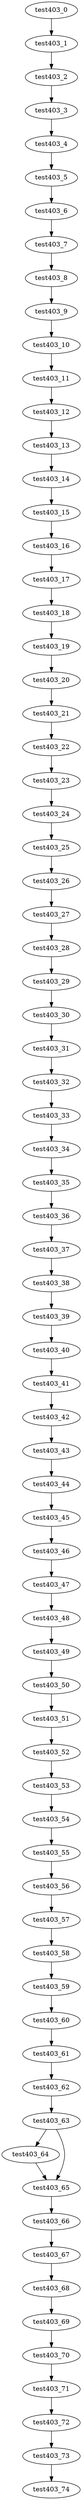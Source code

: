 digraph G {
test403_0->test403_1;
test403_1->test403_2;
test403_2->test403_3;
test403_3->test403_4;
test403_4->test403_5;
test403_5->test403_6;
test403_6->test403_7;
test403_7->test403_8;
test403_8->test403_9;
test403_9->test403_10;
test403_10->test403_11;
test403_11->test403_12;
test403_12->test403_13;
test403_13->test403_14;
test403_14->test403_15;
test403_15->test403_16;
test403_16->test403_17;
test403_17->test403_18;
test403_18->test403_19;
test403_19->test403_20;
test403_20->test403_21;
test403_21->test403_22;
test403_22->test403_23;
test403_23->test403_24;
test403_24->test403_25;
test403_25->test403_26;
test403_26->test403_27;
test403_27->test403_28;
test403_28->test403_29;
test403_29->test403_30;
test403_30->test403_31;
test403_31->test403_32;
test403_32->test403_33;
test403_33->test403_34;
test403_34->test403_35;
test403_35->test403_36;
test403_36->test403_37;
test403_37->test403_38;
test403_38->test403_39;
test403_39->test403_40;
test403_40->test403_41;
test403_41->test403_42;
test403_42->test403_43;
test403_43->test403_44;
test403_44->test403_45;
test403_45->test403_46;
test403_46->test403_47;
test403_47->test403_48;
test403_48->test403_49;
test403_49->test403_50;
test403_50->test403_51;
test403_51->test403_52;
test403_52->test403_53;
test403_53->test403_54;
test403_54->test403_55;
test403_55->test403_56;
test403_56->test403_57;
test403_57->test403_58;
test403_58->test403_59;
test403_59->test403_60;
test403_60->test403_61;
test403_61->test403_62;
test403_62->test403_63;
test403_63->test403_64;
test403_63->test403_65;
test403_64->test403_65;
test403_65->test403_66;
test403_66->test403_67;
test403_67->test403_68;
test403_68->test403_69;
test403_69->test403_70;
test403_70->test403_71;
test403_71->test403_72;
test403_72->test403_73;
test403_73->test403_74;

}
